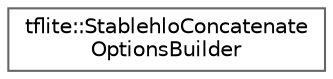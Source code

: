 digraph "Graphical Class Hierarchy"
{
 // LATEX_PDF_SIZE
  bgcolor="transparent";
  edge [fontname=Helvetica,fontsize=10,labelfontname=Helvetica,labelfontsize=10];
  node [fontname=Helvetica,fontsize=10,shape=box,height=0.2,width=0.4];
  rankdir="LR";
  Node0 [id="Node000000",label="tflite::StablehloConcatenate\lOptionsBuilder",height=0.2,width=0.4,color="grey40", fillcolor="white", style="filled",URL="$structtflite_1_1_stablehlo_concatenate_options_builder.html",tooltip=" "];
}
